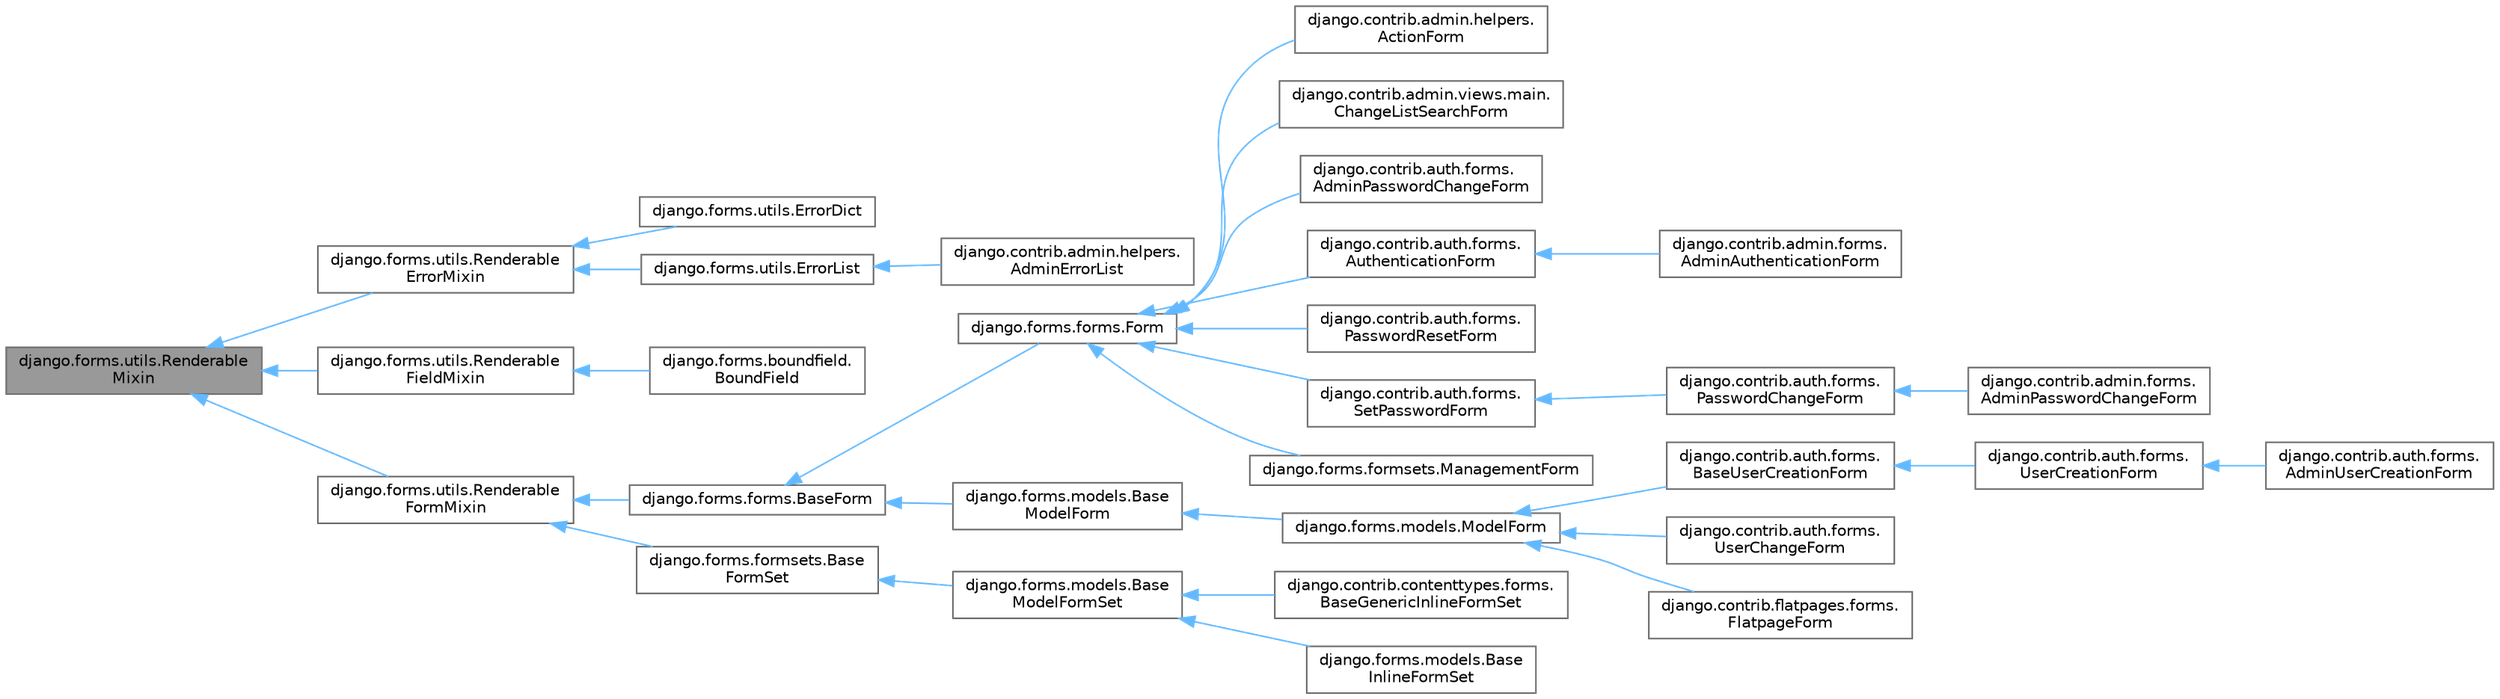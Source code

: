 digraph "django.forms.utils.RenderableMixin"
{
 // LATEX_PDF_SIZE
  bgcolor="transparent";
  edge [fontname=Helvetica,fontsize=10,labelfontname=Helvetica,labelfontsize=10];
  node [fontname=Helvetica,fontsize=10,shape=box,height=0.2,width=0.4];
  rankdir="LR";
  Node1 [id="Node000001",label="django.forms.utils.Renderable\lMixin",height=0.2,width=0.4,color="gray40", fillcolor="grey60", style="filled", fontcolor="black",tooltip=" "];
  Node1 -> Node2 [id="edge31_Node000001_Node000002",dir="back",color="steelblue1",style="solid",tooltip=" "];
  Node2 [id="Node000002",label="django.forms.utils.Renderable\lErrorMixin",height=0.2,width=0.4,color="gray40", fillcolor="white", style="filled",URL="$classdjango_1_1forms_1_1utils_1_1RenderableErrorMixin.html",tooltip=" "];
  Node2 -> Node3 [id="edge32_Node000002_Node000003",dir="back",color="steelblue1",style="solid",tooltip=" "];
  Node3 [id="Node000003",label="django.forms.utils.ErrorDict",height=0.2,width=0.4,color="gray40", fillcolor="white", style="filled",URL="$classdjango_1_1forms_1_1utils_1_1ErrorDict.html",tooltip=" "];
  Node2 -> Node4 [id="edge33_Node000002_Node000004",dir="back",color="steelblue1",style="solid",tooltip=" "];
  Node4 [id="Node000004",label="django.forms.utils.ErrorList",height=0.2,width=0.4,color="gray40", fillcolor="white", style="filled",URL="$classdjango_1_1forms_1_1utils_1_1ErrorList.html",tooltip=" "];
  Node4 -> Node5 [id="edge34_Node000004_Node000005",dir="back",color="steelblue1",style="solid",tooltip=" "];
  Node5 [id="Node000005",label="django.contrib.admin.helpers.\lAdminErrorList",height=0.2,width=0.4,color="gray40", fillcolor="white", style="filled",URL="$classdjango_1_1contrib_1_1admin_1_1helpers_1_1AdminErrorList.html",tooltip=" "];
  Node1 -> Node6 [id="edge35_Node000001_Node000006",dir="back",color="steelblue1",style="solid",tooltip=" "];
  Node6 [id="Node000006",label="django.forms.utils.Renderable\lFieldMixin",height=0.2,width=0.4,color="gray40", fillcolor="white", style="filled",URL="$classdjango_1_1forms_1_1utils_1_1RenderableFieldMixin.html",tooltip=" "];
  Node6 -> Node7 [id="edge36_Node000006_Node000007",dir="back",color="steelblue1",style="solid",tooltip=" "];
  Node7 [id="Node000007",label="django.forms.boundfield.\lBoundField",height=0.2,width=0.4,color="gray40", fillcolor="white", style="filled",URL="$classdjango_1_1forms_1_1boundfield_1_1BoundField.html",tooltip=" "];
  Node1 -> Node8 [id="edge37_Node000001_Node000008",dir="back",color="steelblue1",style="solid",tooltip=" "];
  Node8 [id="Node000008",label="django.forms.utils.Renderable\lFormMixin",height=0.2,width=0.4,color="gray40", fillcolor="white", style="filled",URL="$classdjango_1_1forms_1_1utils_1_1RenderableFormMixin.html",tooltip=" "];
  Node8 -> Node9 [id="edge38_Node000008_Node000009",dir="back",color="steelblue1",style="solid",tooltip=" "];
  Node9 [id="Node000009",label="django.forms.forms.BaseForm",height=0.2,width=0.4,color="gray40", fillcolor="white", style="filled",URL="$classdjango_1_1forms_1_1forms_1_1BaseForm.html",tooltip=" "];
  Node9 -> Node10 [id="edge39_Node000009_Node000010",dir="back",color="steelblue1",style="solid",tooltip=" "];
  Node10 [id="Node000010",label="django.forms.forms.Form",height=0.2,width=0.4,color="gray40", fillcolor="white", style="filled",URL="$classdjango_1_1forms_1_1forms_1_1Form.html",tooltip=" "];
  Node10 -> Node11 [id="edge40_Node000010_Node000011",dir="back",color="steelblue1",style="solid",tooltip=" "];
  Node11 [id="Node000011",label="django.contrib.admin.helpers.\lActionForm",height=0.2,width=0.4,color="gray40", fillcolor="white", style="filled",URL="$classdjango_1_1contrib_1_1admin_1_1helpers_1_1ActionForm.html",tooltip=" "];
  Node10 -> Node12 [id="edge41_Node000010_Node000012",dir="back",color="steelblue1",style="solid",tooltip=" "];
  Node12 [id="Node000012",label="django.contrib.admin.views.main.\lChangeListSearchForm",height=0.2,width=0.4,color="gray40", fillcolor="white", style="filled",URL="$classdjango_1_1contrib_1_1admin_1_1views_1_1main_1_1ChangeListSearchForm.html",tooltip=" "];
  Node10 -> Node13 [id="edge42_Node000010_Node000013",dir="back",color="steelblue1",style="solid",tooltip=" "];
  Node13 [id="Node000013",label="django.contrib.auth.forms.\lAdminPasswordChangeForm",height=0.2,width=0.4,color="gray40", fillcolor="white", style="filled",URL="$classdjango_1_1contrib_1_1auth_1_1forms_1_1AdminPasswordChangeForm.html",tooltip=" "];
  Node10 -> Node14 [id="edge43_Node000010_Node000014",dir="back",color="steelblue1",style="solid",tooltip=" "];
  Node14 [id="Node000014",label="django.contrib.auth.forms.\lAuthenticationForm",height=0.2,width=0.4,color="gray40", fillcolor="white", style="filled",URL="$classdjango_1_1contrib_1_1auth_1_1forms_1_1AuthenticationForm.html",tooltip=" "];
  Node14 -> Node15 [id="edge44_Node000014_Node000015",dir="back",color="steelblue1",style="solid",tooltip=" "];
  Node15 [id="Node000015",label="django.contrib.admin.forms.\lAdminAuthenticationForm",height=0.2,width=0.4,color="gray40", fillcolor="white", style="filled",URL="$classdjango_1_1contrib_1_1admin_1_1forms_1_1AdminAuthenticationForm.html",tooltip=" "];
  Node10 -> Node16 [id="edge45_Node000010_Node000016",dir="back",color="steelblue1",style="solid",tooltip=" "];
  Node16 [id="Node000016",label="django.contrib.auth.forms.\lPasswordResetForm",height=0.2,width=0.4,color="gray40", fillcolor="white", style="filled",URL="$classdjango_1_1contrib_1_1auth_1_1forms_1_1PasswordResetForm.html",tooltip=" "];
  Node10 -> Node17 [id="edge46_Node000010_Node000017",dir="back",color="steelblue1",style="solid",tooltip=" "];
  Node17 [id="Node000017",label="django.contrib.auth.forms.\lSetPasswordForm",height=0.2,width=0.4,color="gray40", fillcolor="white", style="filled",URL="$classdjango_1_1contrib_1_1auth_1_1forms_1_1SetPasswordForm.html",tooltip=" "];
  Node17 -> Node18 [id="edge47_Node000017_Node000018",dir="back",color="steelblue1",style="solid",tooltip=" "];
  Node18 [id="Node000018",label="django.contrib.auth.forms.\lPasswordChangeForm",height=0.2,width=0.4,color="gray40", fillcolor="white", style="filled",URL="$classdjango_1_1contrib_1_1auth_1_1forms_1_1PasswordChangeForm.html",tooltip=" "];
  Node18 -> Node19 [id="edge48_Node000018_Node000019",dir="back",color="steelblue1",style="solid",tooltip=" "];
  Node19 [id="Node000019",label="django.contrib.admin.forms.\lAdminPasswordChangeForm",height=0.2,width=0.4,color="gray40", fillcolor="white", style="filled",URL="$classdjango_1_1contrib_1_1admin_1_1forms_1_1AdminPasswordChangeForm.html",tooltip=" "];
  Node10 -> Node20 [id="edge49_Node000010_Node000020",dir="back",color="steelblue1",style="solid",tooltip=" "];
  Node20 [id="Node000020",label="django.forms.formsets.ManagementForm",height=0.2,width=0.4,color="gray40", fillcolor="white", style="filled",URL="$classdjango_1_1forms_1_1formsets_1_1ManagementForm.html",tooltip=" "];
  Node9 -> Node21 [id="edge50_Node000009_Node000021",dir="back",color="steelblue1",style="solid",tooltip=" "];
  Node21 [id="Node000021",label="django.forms.models.Base\lModelForm",height=0.2,width=0.4,color="gray40", fillcolor="white", style="filled",URL="$classdjango_1_1forms_1_1models_1_1BaseModelForm.html",tooltip=" "];
  Node21 -> Node22 [id="edge51_Node000021_Node000022",dir="back",color="steelblue1",style="solid",tooltip=" "];
  Node22 [id="Node000022",label="django.forms.models.ModelForm",height=0.2,width=0.4,color="gray40", fillcolor="white", style="filled",URL="$classdjango_1_1forms_1_1models_1_1ModelForm.html",tooltip=" "];
  Node22 -> Node23 [id="edge52_Node000022_Node000023",dir="back",color="steelblue1",style="solid",tooltip=" "];
  Node23 [id="Node000023",label="django.contrib.auth.forms.\lBaseUserCreationForm",height=0.2,width=0.4,color="gray40", fillcolor="white", style="filled",URL="$classdjango_1_1contrib_1_1auth_1_1forms_1_1BaseUserCreationForm.html",tooltip=" "];
  Node23 -> Node24 [id="edge53_Node000023_Node000024",dir="back",color="steelblue1",style="solid",tooltip=" "];
  Node24 [id="Node000024",label="django.contrib.auth.forms.\lUserCreationForm",height=0.2,width=0.4,color="gray40", fillcolor="white", style="filled",URL="$classdjango_1_1contrib_1_1auth_1_1forms_1_1UserCreationForm.html",tooltip=" "];
  Node24 -> Node25 [id="edge54_Node000024_Node000025",dir="back",color="steelblue1",style="solid",tooltip=" "];
  Node25 [id="Node000025",label="django.contrib.auth.forms.\lAdminUserCreationForm",height=0.2,width=0.4,color="gray40", fillcolor="white", style="filled",URL="$classdjango_1_1contrib_1_1auth_1_1forms_1_1AdminUserCreationForm.html",tooltip=" "];
  Node22 -> Node26 [id="edge55_Node000022_Node000026",dir="back",color="steelblue1",style="solid",tooltip=" "];
  Node26 [id="Node000026",label="django.contrib.auth.forms.\lUserChangeForm",height=0.2,width=0.4,color="gray40", fillcolor="white", style="filled",URL="$classdjango_1_1contrib_1_1auth_1_1forms_1_1UserChangeForm.html",tooltip=" "];
  Node22 -> Node27 [id="edge56_Node000022_Node000027",dir="back",color="steelblue1",style="solid",tooltip=" "];
  Node27 [id="Node000027",label="django.contrib.flatpages.forms.\lFlatpageForm",height=0.2,width=0.4,color="gray40", fillcolor="white", style="filled",URL="$classdjango_1_1contrib_1_1flatpages_1_1forms_1_1FlatpageForm.html",tooltip=" "];
  Node8 -> Node28 [id="edge57_Node000008_Node000028",dir="back",color="steelblue1",style="solid",tooltip=" "];
  Node28 [id="Node000028",label="django.forms.formsets.Base\lFormSet",height=0.2,width=0.4,color="gray40", fillcolor="white", style="filled",URL="$classdjango_1_1forms_1_1formsets_1_1BaseFormSet.html",tooltip=" "];
  Node28 -> Node29 [id="edge58_Node000028_Node000029",dir="back",color="steelblue1",style="solid",tooltip=" "];
  Node29 [id="Node000029",label="django.forms.models.Base\lModelFormSet",height=0.2,width=0.4,color="gray40", fillcolor="white", style="filled",URL="$classdjango_1_1forms_1_1models_1_1BaseModelFormSet.html",tooltip=" "];
  Node29 -> Node30 [id="edge59_Node000029_Node000030",dir="back",color="steelblue1",style="solid",tooltip=" "];
  Node30 [id="Node000030",label="django.contrib.contenttypes.forms.\lBaseGenericInlineFormSet",height=0.2,width=0.4,color="gray40", fillcolor="white", style="filled",URL="$classdjango_1_1contrib_1_1contenttypes_1_1forms_1_1BaseGenericInlineFormSet.html",tooltip=" "];
  Node29 -> Node31 [id="edge60_Node000029_Node000031",dir="back",color="steelblue1",style="solid",tooltip=" "];
  Node31 [id="Node000031",label="django.forms.models.Base\lInlineFormSet",height=0.2,width=0.4,color="gray40", fillcolor="white", style="filled",URL="$classdjango_1_1forms_1_1models_1_1BaseInlineFormSet.html",tooltip=" "];
}
